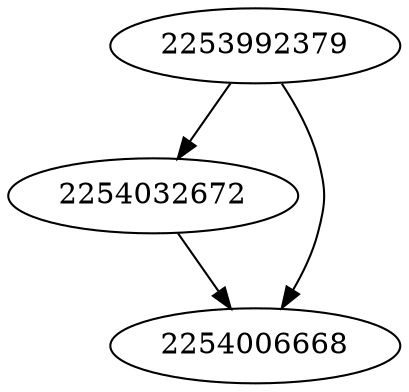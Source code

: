 strict digraph  {
2254032672;
2253992379;
2254006668;
2254032672 -> 2254006668;
2253992379 -> 2254006668;
2253992379 -> 2254032672;
}
